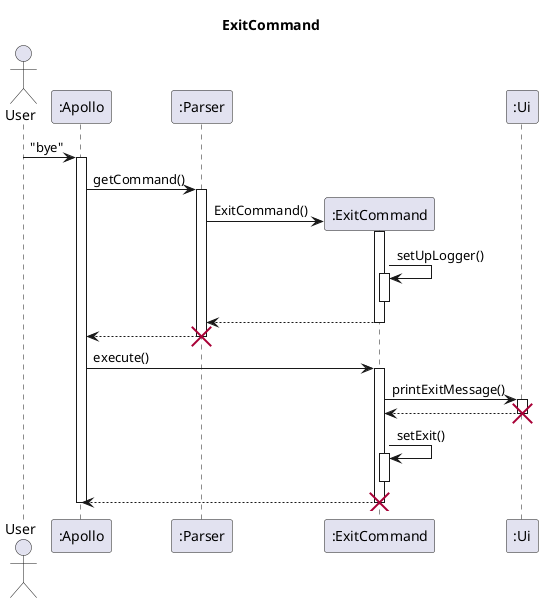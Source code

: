 @startuml
'https://plantuml.com/sequence-diagram

skinparam maxMessageSize 150

title ExitCommand

actor User
participant ":Apollo" as Apollo
participant ":Parser" as Parser
participant ":ExitCommand" as exit
participant ":Ui" as Ui

User -> Apollo : "bye"
activate Apollo
Apollo -> Parser : getCommand()
activate Parser
Parser -> exit** : ExitCommand()
exit++
exit -> exit ++ : setUpLogger()
exit--
return
return
destroy Parser

Apollo -> exit : execute()
activate exit

exit -> Ui : printExitMessage()

activate Ui
Ui --> exit
deactivate Ui
destroy Ui

exit -> exit : setExit()
activate exit
deactivate exit

exit --> Apollo

deactivate exit
destroy exit
Apollo--
@enduml